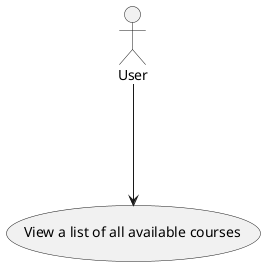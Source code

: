 @startuml
'https://plantuml.com/use-case-diagram

:User: as user

user ---> (View a list of all available courses)

@enduml